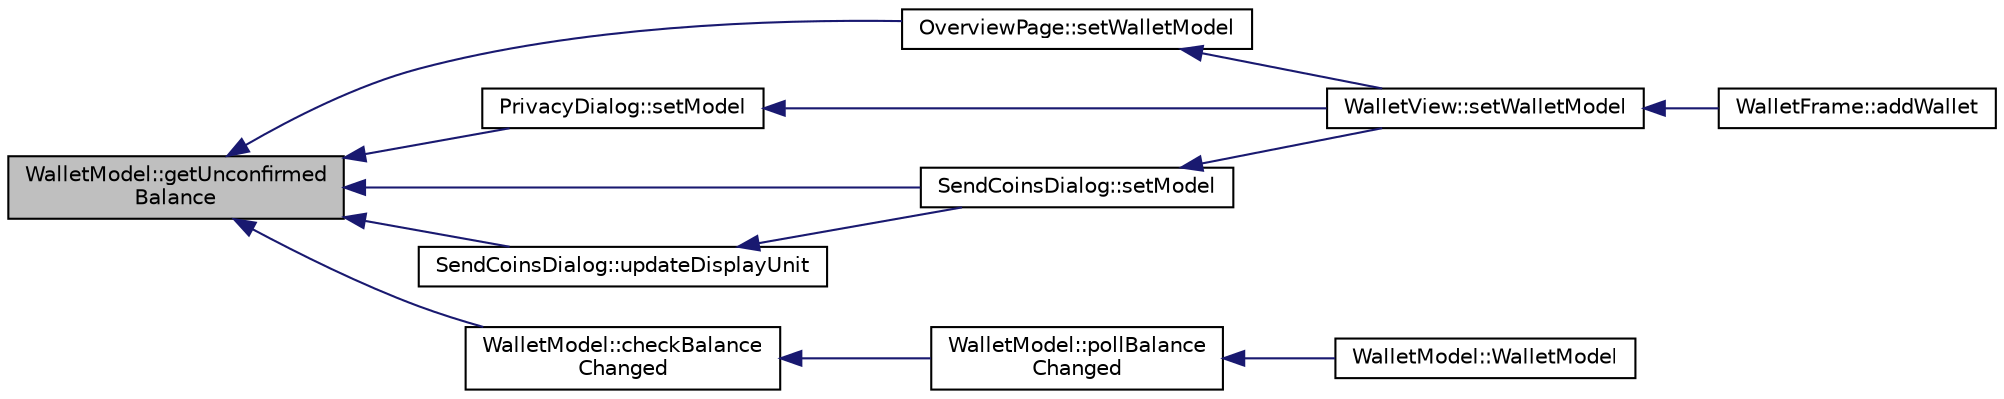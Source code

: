 digraph "WalletModel::getUnconfirmedBalance"
{
  edge [fontname="Helvetica",fontsize="10",labelfontname="Helvetica",labelfontsize="10"];
  node [fontname="Helvetica",fontsize="10",shape=record];
  rankdir="LR";
  Node705 [label="WalletModel::getUnconfirmed\lBalance",height=0.2,width=0.4,color="black", fillcolor="grey75", style="filled", fontcolor="black"];
  Node705 -> Node706 [dir="back",color="midnightblue",fontsize="10",style="solid",fontname="Helvetica"];
  Node706 [label="OverviewPage::setWalletModel",height=0.2,width=0.4,color="black", fillcolor="white", style="filled",URL="$class_overview_page.html#a2ed52a3a87e9c74fee38fa873c9bc71f"];
  Node706 -> Node707 [dir="back",color="midnightblue",fontsize="10",style="solid",fontname="Helvetica"];
  Node707 [label="WalletView::setWalletModel",height=0.2,width=0.4,color="black", fillcolor="white", style="filled",URL="$class_wallet_view.html#a0a37ff693a4f9c1e5ddc23f9cd3913be",tooltip="Set the wallet model. "];
  Node707 -> Node708 [dir="back",color="midnightblue",fontsize="10",style="solid",fontname="Helvetica"];
  Node708 [label="WalletFrame::addWallet",height=0.2,width=0.4,color="black", fillcolor="white", style="filled",URL="$class_wallet_frame.html#aa199c3f27654199d84c365cf86167d86"];
  Node705 -> Node709 [dir="back",color="midnightblue",fontsize="10",style="solid",fontname="Helvetica"];
  Node709 [label="PrivacyDialog::setModel",height=0.2,width=0.4,color="black", fillcolor="white", style="filled",URL="$class_privacy_dialog.html#a7a2e2a84934e59ff1ff88de325036472"];
  Node709 -> Node707 [dir="back",color="midnightblue",fontsize="10",style="solid",fontname="Helvetica"];
  Node705 -> Node710 [dir="back",color="midnightblue",fontsize="10",style="solid",fontname="Helvetica"];
  Node710 [label="SendCoinsDialog::setModel",height=0.2,width=0.4,color="black", fillcolor="white", style="filled",URL="$class_send_coins_dialog.html#a73a6c1b1850a334ee652ac167713a2aa"];
  Node710 -> Node707 [dir="back",color="midnightblue",fontsize="10",style="solid",fontname="Helvetica"];
  Node705 -> Node711 [dir="back",color="midnightblue",fontsize="10",style="solid",fontname="Helvetica"];
  Node711 [label="SendCoinsDialog::updateDisplayUnit",height=0.2,width=0.4,color="black", fillcolor="white", style="filled",URL="$class_send_coins_dialog.html#a74815ad8502b126200b6fd2e59e9f042"];
  Node711 -> Node710 [dir="back",color="midnightblue",fontsize="10",style="solid",fontname="Helvetica"];
  Node705 -> Node712 [dir="back",color="midnightblue",fontsize="10",style="solid",fontname="Helvetica"];
  Node712 [label="WalletModel::checkBalance\lChanged",height=0.2,width=0.4,color="black", fillcolor="white", style="filled",URL="$class_wallet_model.html#adcc4eb8cd71cb4de223621866bb7fb7d"];
  Node712 -> Node713 [dir="back",color="midnightblue",fontsize="10",style="solid",fontname="Helvetica"];
  Node713 [label="WalletModel::pollBalance\lChanged",height=0.2,width=0.4,color="black", fillcolor="white", style="filled",URL="$class_wallet_model.html#a51469b2d95cfd4bc0a14ee456fca7b95"];
  Node713 -> Node714 [dir="back",color="midnightblue",fontsize="10",style="solid",fontname="Helvetica"];
  Node714 [label="WalletModel::WalletModel",height=0.2,width=0.4,color="black", fillcolor="white", style="filled",URL="$class_wallet_model.html#af50d9654d2f20e4e4f0789dcb64ad6b1"];
}
